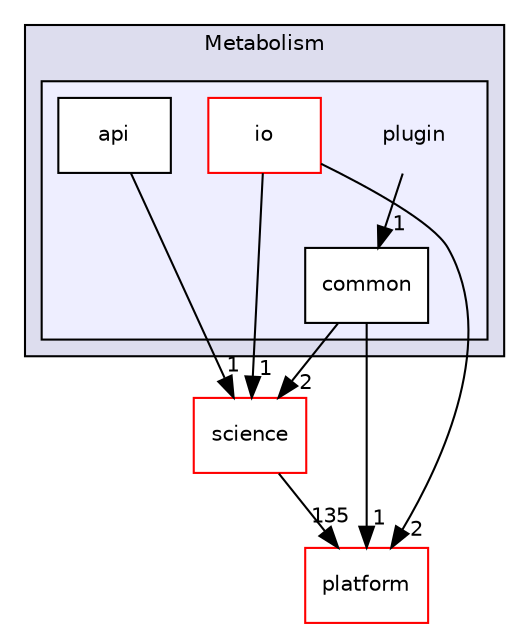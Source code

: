 digraph "bioexplorer/backend/plugins/Metabolism/plugin" {
  compound=true
  node [ fontsize="10", fontname="Helvetica"];
  edge [ labelfontsize="10", labelfontname="Helvetica"];
  subgraph clusterdir_abbfb920f27623ce739e3ac98f05eb00 {
    graph [ bgcolor="#ddddee", pencolor="black", label="Metabolism" fontname="Helvetica", fontsize="10", URL="dir_abbfb920f27623ce739e3ac98f05eb00.html"]
  subgraph clusterdir_6ca321a7dcb70fc74a18e8569f0858b0 {
    graph [ bgcolor="#eeeeff", pencolor="black", label="" URL="dir_6ca321a7dcb70fc74a18e8569f0858b0.html"];
    dir_6ca321a7dcb70fc74a18e8569f0858b0 [shape=plaintext label="plugin"];
  dir_375c386260446b77f3bc8858fa6147c3 [shape=box label="api" fillcolor="white" style="filled" URL="dir_375c386260446b77f3bc8858fa6147c3.html"];
  dir_608027d926b9b19d511b9e51198c2b56 [shape=box label="common" fillcolor="white" style="filled" URL="dir_608027d926b9b19d511b9e51198c2b56.html"];
  dir_40ec86f036ec5dd30a21af514b7f5214 [shape=box label="io" fillcolor="white" style="filled" color="red" URL="dir_40ec86f036ec5dd30a21af514b7f5214.html"];
  }
  }
  dir_14d627cccd023aaf4f18eaf1359097e2 [shape=box label="science" fillcolor="white" style="filled" color="red" URL="dir_14d627cccd023aaf4f18eaf1359097e2.html"];
  dir_c5a52a81292cf9a5167198f4f346d6d9 [shape=box label="platform" fillcolor="white" style="filled" color="red" URL="dir_c5a52a81292cf9a5167198f4f346d6d9.html"];
  dir_14d627cccd023aaf4f18eaf1359097e2->dir_c5a52a81292cf9a5167198f4f346d6d9 [headlabel="135", labeldistance=1.5 headhref="dir_000038_000061.html"];
  dir_375c386260446b77f3bc8858fa6147c3->dir_14d627cccd023aaf4f18eaf1359097e2 [headlabel="1", labeldistance=1.5 headhref="dir_000041_000038.html"];
  dir_6ca321a7dcb70fc74a18e8569f0858b0->dir_608027d926b9b19d511b9e51198c2b56 [headlabel="1", labeldistance=1.5 headhref="dir_000022_000084.html"];
  dir_40ec86f036ec5dd30a21af514b7f5214->dir_14d627cccd023aaf4f18eaf1359097e2 [headlabel="1", labeldistance=1.5 headhref="dir_000023_000038.html"];
  dir_40ec86f036ec5dd30a21af514b7f5214->dir_c5a52a81292cf9a5167198f4f346d6d9 [headlabel="2", labeldistance=1.5 headhref="dir_000023_000061.html"];
  dir_608027d926b9b19d511b9e51198c2b56->dir_14d627cccd023aaf4f18eaf1359097e2 [headlabel="2", labeldistance=1.5 headhref="dir_000084_000038.html"];
  dir_608027d926b9b19d511b9e51198c2b56->dir_c5a52a81292cf9a5167198f4f346d6d9 [headlabel="1", labeldistance=1.5 headhref="dir_000084_000061.html"];
}
